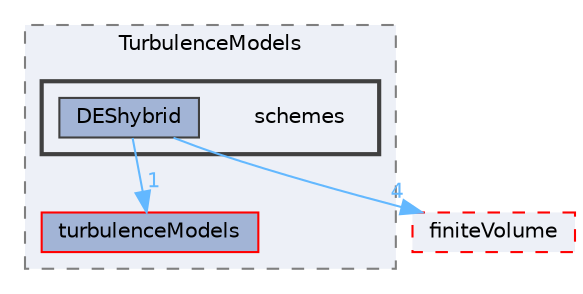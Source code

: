 digraph "src/TurbulenceModels/schemes"
{
 // LATEX_PDF_SIZE
  bgcolor="transparent";
  edge [fontname=Helvetica,fontsize=10,labelfontname=Helvetica,labelfontsize=10];
  node [fontname=Helvetica,fontsize=10,shape=box,height=0.2,width=0.4];
  compound=true
  subgraph clusterdir_1eda626aeac0f0ad2848c36acaa5d501 {
    graph [ bgcolor="#edf0f7", pencolor="grey50", label="TurbulenceModels", fontname=Helvetica,fontsize=10 style="filled,dashed", URL="dir_1eda626aeac0f0ad2848c36acaa5d501.html",tooltip=""]
  dir_a3dc37bcacf99bb6122ed819dac99f09 [label="turbulenceModels", fillcolor="#a2b4d6", color="red", style="filled", URL="dir_a3dc37bcacf99bb6122ed819dac99f09.html",tooltip=""];
  subgraph clusterdir_f469eaa88156a671874f1f14da3b2bea {
    graph [ bgcolor="#edf0f7", pencolor="grey25", label="", fontname=Helvetica,fontsize=10 style="filled,bold", URL="dir_f469eaa88156a671874f1f14da3b2bea.html",tooltip=""]
    dir_f469eaa88156a671874f1f14da3b2bea [shape=plaintext, label="schemes"];
  dir_d14172b196fc87988844fc0a56da27ab [label="DEShybrid", fillcolor="#a2b4d6", color="grey25", style="filled", URL="dir_d14172b196fc87988844fc0a56da27ab.html",tooltip=""];
  }
  }
  dir_9bd15774b555cf7259a6fa18f99fe99b [label="finiteVolume", fillcolor="#edf0f7", color="red", style="filled,dashed", URL="dir_9bd15774b555cf7259a6fa18f99fe99b.html",tooltip=""];
  dir_d14172b196fc87988844fc0a56da27ab->dir_9bd15774b555cf7259a6fa18f99fe99b [headlabel="4", labeldistance=1.5 headhref="dir_000899_001387.html" href="dir_000899_001387.html" color="steelblue1" fontcolor="steelblue1"];
  dir_d14172b196fc87988844fc0a56da27ab->dir_a3dc37bcacf99bb6122ed819dac99f09 [headlabel="1", labeldistance=1.5 headhref="dir_000899_004144.html" href="dir_000899_004144.html" color="steelblue1" fontcolor="steelblue1"];
}
